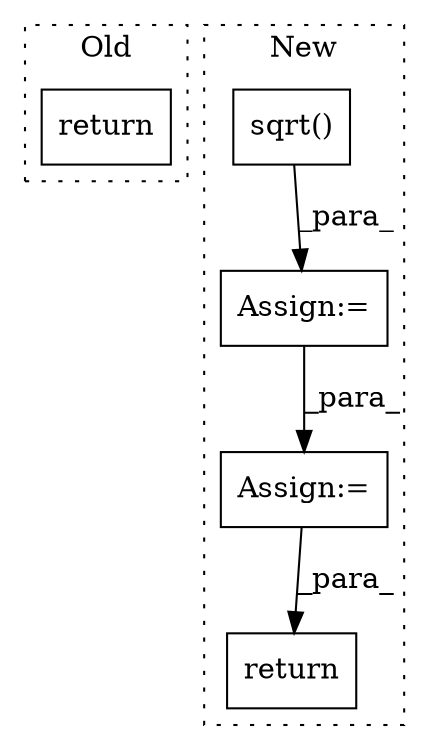 digraph G {
subgraph cluster0 {
1 [label="return" a="93" s="11581" l="7" shape="box"];
label = "Old";
style="dotted";
}
subgraph cluster1 {
2 [label="sqrt()" a="75" s="11795,11842" l="11,1" shape="box"];
3 [label="return" a="93" s="12152" l="7" shape="box"];
4 [label="Assign:=" a="68" s="11924" l="3" shape="box"];
5 [label="Assign:=" a="68" s="11858" l="3" shape="box"];
label = "New";
style="dotted";
}
2 -> 5 [label="_para_"];
4 -> 3 [label="_para_"];
5 -> 4 [label="_para_"];
}